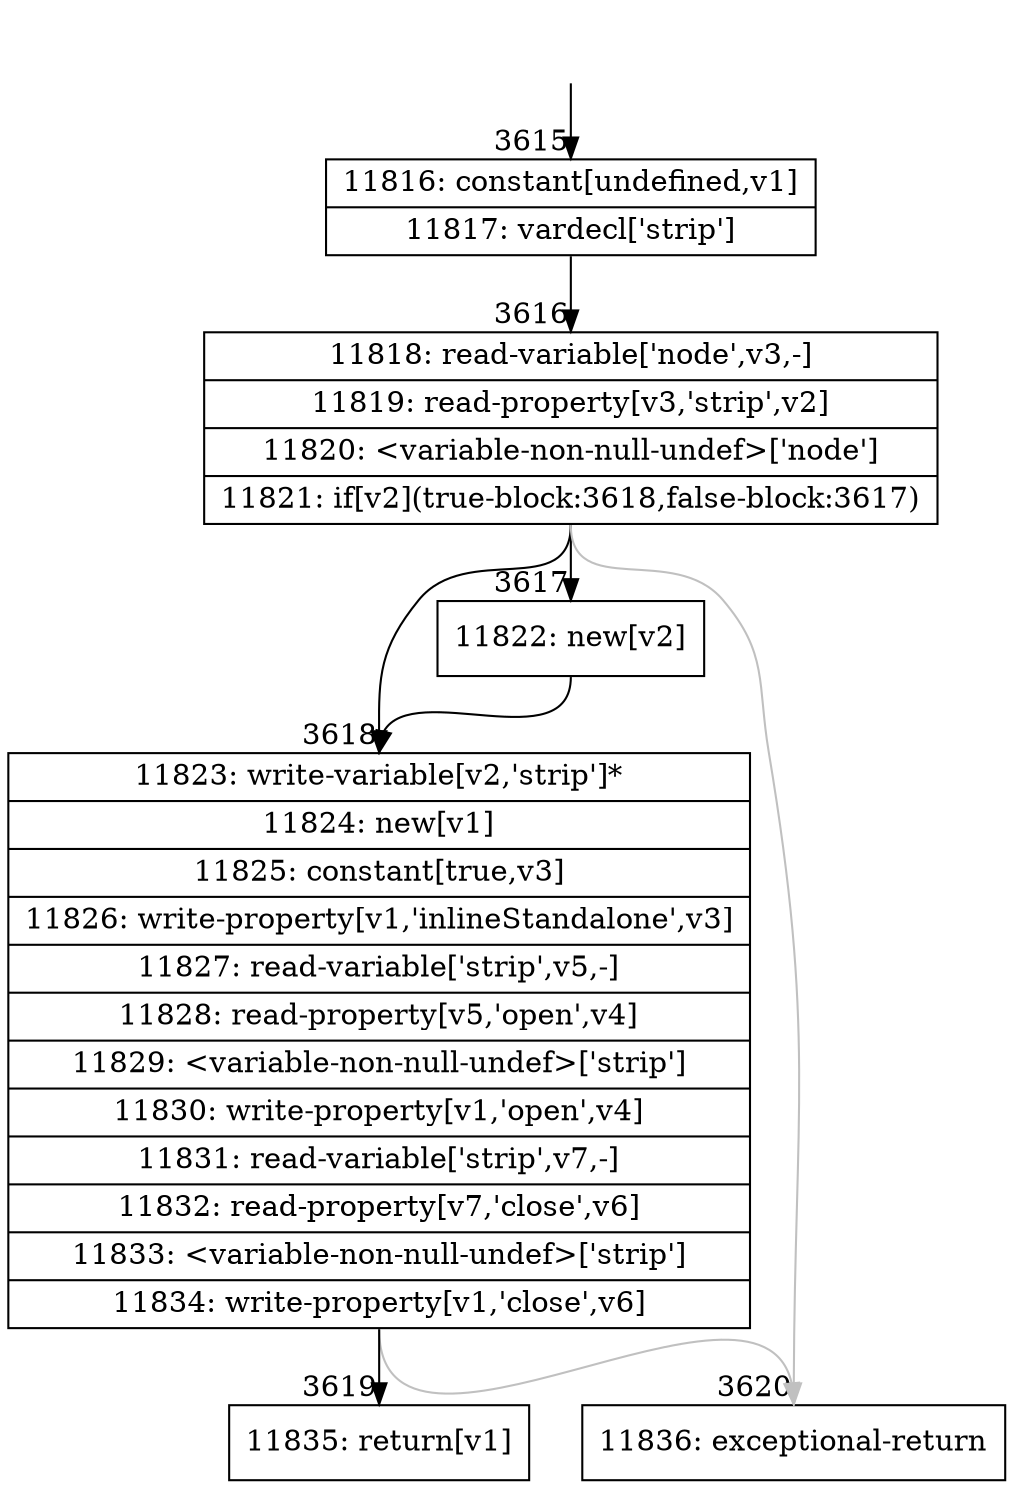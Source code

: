 digraph {
rankdir="TD"
BB_entry131[shape=none,label=""];
BB_entry131 -> BB3615 [tailport=s, headport=n, headlabel="    3615"]
BB3615 [shape=record label="{11816: constant[undefined,v1]|11817: vardecl['strip']}" ] 
BB3615 -> BB3616 [tailport=s, headport=n, headlabel="      3616"]
BB3616 [shape=record label="{11818: read-variable['node',v3,-]|11819: read-property[v3,'strip',v2]|11820: \<variable-non-null-undef\>['node']|11821: if[v2](true-block:3618,false-block:3617)}" ] 
BB3616 -> BB3618 [tailport=s, headport=n, headlabel="      3618"]
BB3616 -> BB3617 [tailport=s, headport=n, headlabel="      3617"]
BB3616 -> BB3620 [tailport=s, headport=n, color=gray, headlabel="      3620"]
BB3617 [shape=record label="{11822: new[v2]}" ] 
BB3617 -> BB3618 [tailport=s, headport=n]
BB3618 [shape=record label="{11823: write-variable[v2,'strip']*|11824: new[v1]|11825: constant[true,v3]|11826: write-property[v1,'inlineStandalone',v3]|11827: read-variable['strip',v5,-]|11828: read-property[v5,'open',v4]|11829: \<variable-non-null-undef\>['strip']|11830: write-property[v1,'open',v4]|11831: read-variable['strip',v7,-]|11832: read-property[v7,'close',v6]|11833: \<variable-non-null-undef\>['strip']|11834: write-property[v1,'close',v6]}" ] 
BB3618 -> BB3619 [tailport=s, headport=n, headlabel="      3619"]
BB3618 -> BB3620 [tailport=s, headport=n, color=gray]
BB3619 [shape=record label="{11835: return[v1]}" ] 
BB3620 [shape=record label="{11836: exceptional-return}" ] 
//#$~ 1704
}
